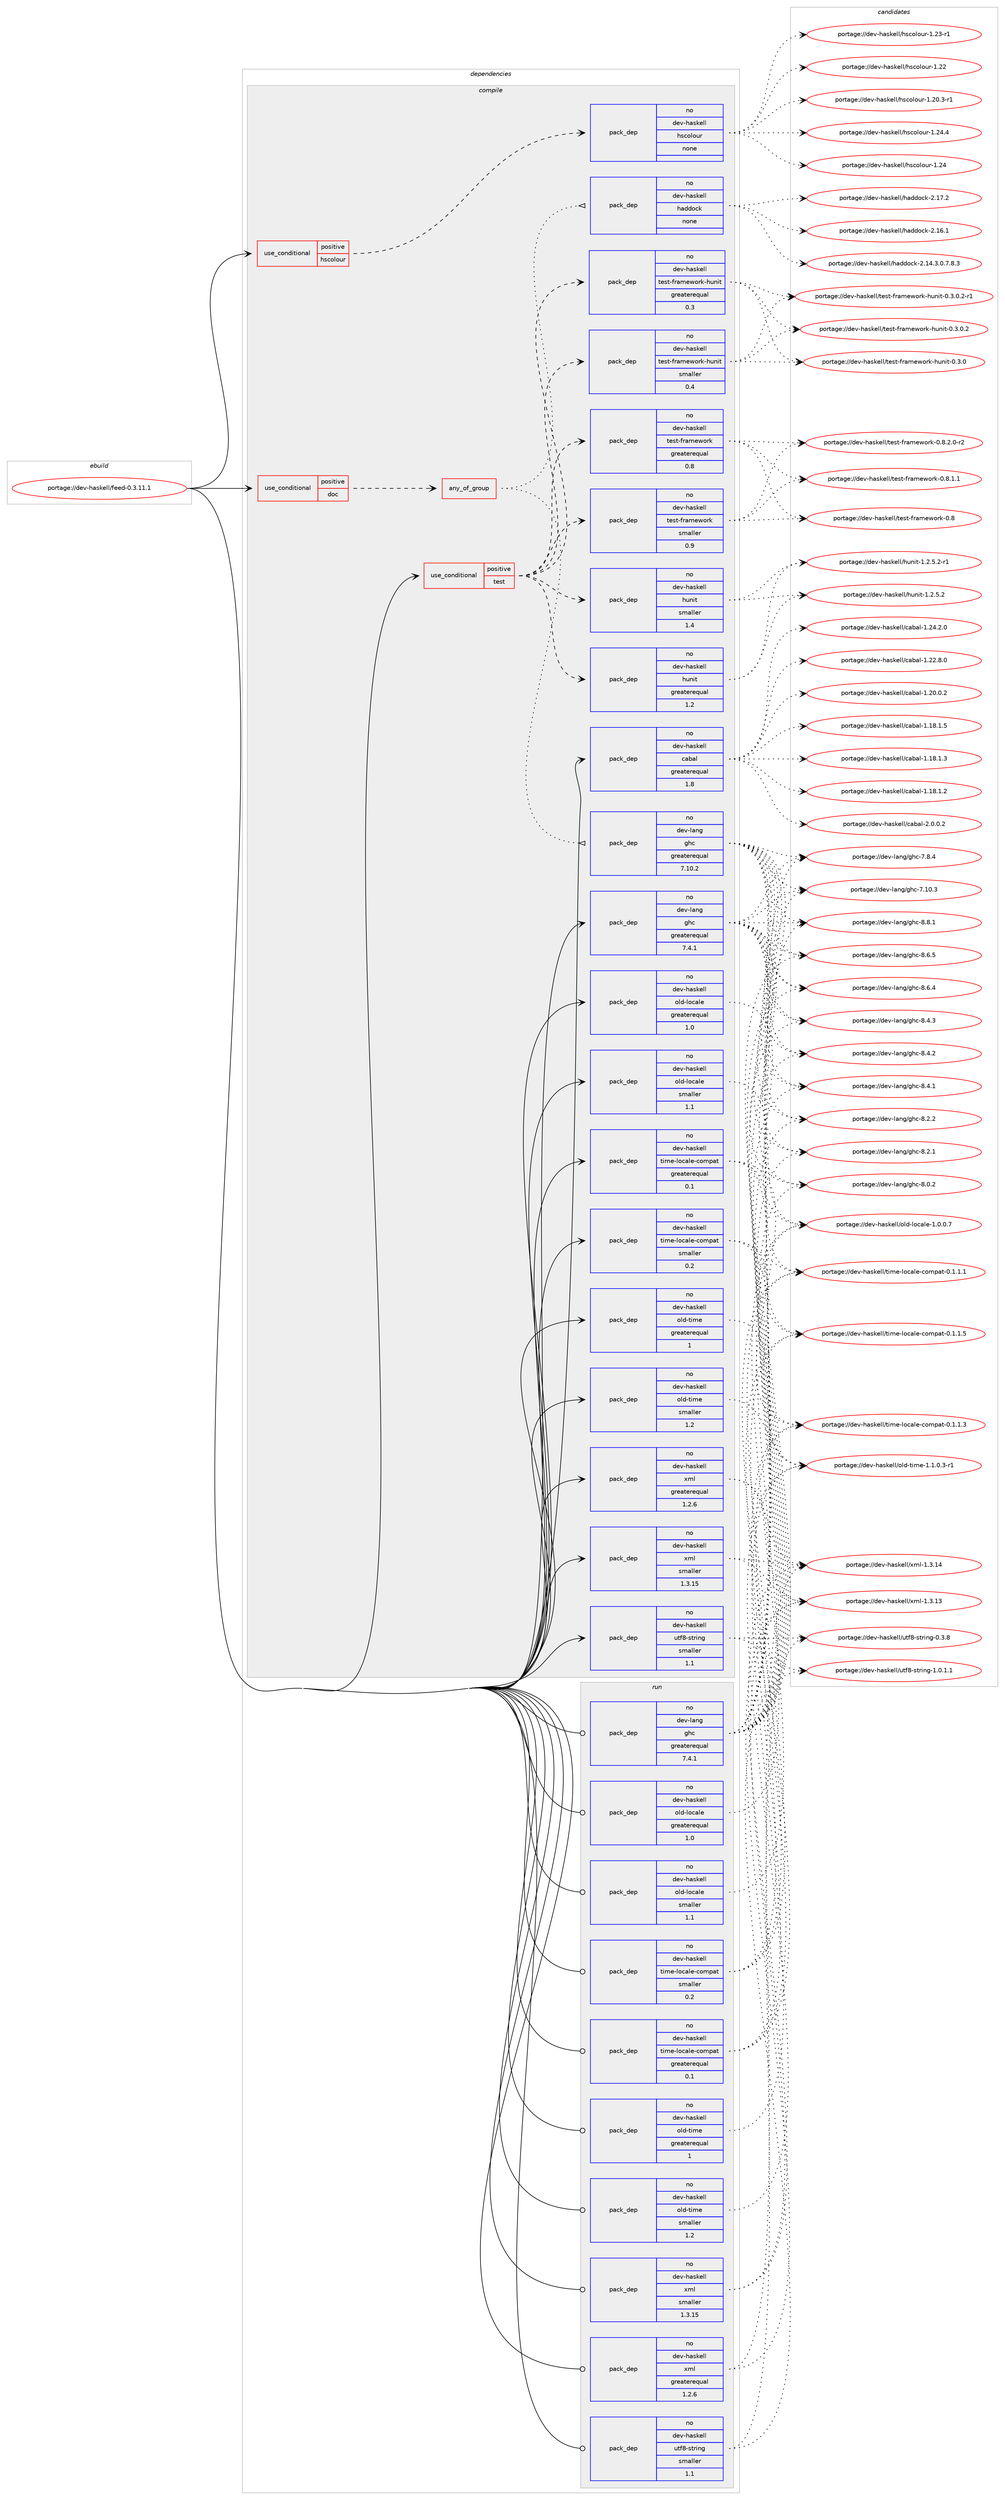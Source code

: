 digraph prolog {

# *************
# Graph options
# *************

newrank=true;
concentrate=true;
compound=true;
graph [rankdir=LR,fontname=Helvetica,fontsize=10,ranksep=1.5];#, ranksep=2.5, nodesep=0.2];
edge  [arrowhead=vee];
node  [fontname=Helvetica,fontsize=10];

# **********
# The ebuild
# **********

subgraph cluster_leftcol {
color=gray;
rank=same;
label=<<i>ebuild</i>>;
id [label="portage://dev-haskell/feed-0.3.11.1", color=red, width=4, href="../dev-haskell/feed-0.3.11.1.svg"];
}

# ****************
# The dependencies
# ****************

subgraph cluster_midcol {
color=gray;
label=<<i>dependencies</i>>;
subgraph cluster_compile {
fillcolor="#eeeeee";
style=filled;
label=<<i>compile</i>>;
subgraph cond133998 {
dependency562996 [label=<<TABLE BORDER="0" CELLBORDER="1" CELLSPACING="0" CELLPADDING="4"><TR><TD ROWSPAN="3" CELLPADDING="10">use_conditional</TD></TR><TR><TD>positive</TD></TR><TR><TD>doc</TD></TR></TABLE>>, shape=none, color=red];
subgraph any6462 {
dependency562997 [label=<<TABLE BORDER="0" CELLBORDER="1" CELLSPACING="0" CELLPADDING="4"><TR><TD CELLPADDING="10">any_of_group</TD></TR></TABLE>>, shape=none, color=red];subgraph pack422299 {
dependency562998 [label=<<TABLE BORDER="0" CELLBORDER="1" CELLSPACING="0" CELLPADDING="4" WIDTH="220"><TR><TD ROWSPAN="6" CELLPADDING="30">pack_dep</TD></TR><TR><TD WIDTH="110">no</TD></TR><TR><TD>dev-haskell</TD></TR><TR><TD>haddock</TD></TR><TR><TD>none</TD></TR><TR><TD></TD></TR></TABLE>>, shape=none, color=blue];
}
dependency562997:e -> dependency562998:w [weight=20,style="dotted",arrowhead="oinv"];
subgraph pack422300 {
dependency562999 [label=<<TABLE BORDER="0" CELLBORDER="1" CELLSPACING="0" CELLPADDING="4" WIDTH="220"><TR><TD ROWSPAN="6" CELLPADDING="30">pack_dep</TD></TR><TR><TD WIDTH="110">no</TD></TR><TR><TD>dev-lang</TD></TR><TR><TD>ghc</TD></TR><TR><TD>greaterequal</TD></TR><TR><TD>7.10.2</TD></TR></TABLE>>, shape=none, color=blue];
}
dependency562997:e -> dependency562999:w [weight=20,style="dotted",arrowhead="oinv"];
}
dependency562996:e -> dependency562997:w [weight=20,style="dashed",arrowhead="vee"];
}
id:e -> dependency562996:w [weight=20,style="solid",arrowhead="vee"];
subgraph cond133999 {
dependency563000 [label=<<TABLE BORDER="0" CELLBORDER="1" CELLSPACING="0" CELLPADDING="4"><TR><TD ROWSPAN="3" CELLPADDING="10">use_conditional</TD></TR><TR><TD>positive</TD></TR><TR><TD>hscolour</TD></TR></TABLE>>, shape=none, color=red];
subgraph pack422301 {
dependency563001 [label=<<TABLE BORDER="0" CELLBORDER="1" CELLSPACING="0" CELLPADDING="4" WIDTH="220"><TR><TD ROWSPAN="6" CELLPADDING="30">pack_dep</TD></TR><TR><TD WIDTH="110">no</TD></TR><TR><TD>dev-haskell</TD></TR><TR><TD>hscolour</TD></TR><TR><TD>none</TD></TR><TR><TD></TD></TR></TABLE>>, shape=none, color=blue];
}
dependency563000:e -> dependency563001:w [weight=20,style="dashed",arrowhead="vee"];
}
id:e -> dependency563000:w [weight=20,style="solid",arrowhead="vee"];
subgraph cond134000 {
dependency563002 [label=<<TABLE BORDER="0" CELLBORDER="1" CELLSPACING="0" CELLPADDING="4"><TR><TD ROWSPAN="3" CELLPADDING="10">use_conditional</TD></TR><TR><TD>positive</TD></TR><TR><TD>test</TD></TR></TABLE>>, shape=none, color=red];
subgraph pack422302 {
dependency563003 [label=<<TABLE BORDER="0" CELLBORDER="1" CELLSPACING="0" CELLPADDING="4" WIDTH="220"><TR><TD ROWSPAN="6" CELLPADDING="30">pack_dep</TD></TR><TR><TD WIDTH="110">no</TD></TR><TR><TD>dev-haskell</TD></TR><TR><TD>hunit</TD></TR><TR><TD>greaterequal</TD></TR><TR><TD>1.2</TD></TR></TABLE>>, shape=none, color=blue];
}
dependency563002:e -> dependency563003:w [weight=20,style="dashed",arrowhead="vee"];
subgraph pack422303 {
dependency563004 [label=<<TABLE BORDER="0" CELLBORDER="1" CELLSPACING="0" CELLPADDING="4" WIDTH="220"><TR><TD ROWSPAN="6" CELLPADDING="30">pack_dep</TD></TR><TR><TD WIDTH="110">no</TD></TR><TR><TD>dev-haskell</TD></TR><TR><TD>hunit</TD></TR><TR><TD>smaller</TD></TR><TR><TD>1.4</TD></TR></TABLE>>, shape=none, color=blue];
}
dependency563002:e -> dependency563004:w [weight=20,style="dashed",arrowhead="vee"];
subgraph pack422304 {
dependency563005 [label=<<TABLE BORDER="0" CELLBORDER="1" CELLSPACING="0" CELLPADDING="4" WIDTH="220"><TR><TD ROWSPAN="6" CELLPADDING="30">pack_dep</TD></TR><TR><TD WIDTH="110">no</TD></TR><TR><TD>dev-haskell</TD></TR><TR><TD>test-framework</TD></TR><TR><TD>greaterequal</TD></TR><TR><TD>0.8</TD></TR></TABLE>>, shape=none, color=blue];
}
dependency563002:e -> dependency563005:w [weight=20,style="dashed",arrowhead="vee"];
subgraph pack422305 {
dependency563006 [label=<<TABLE BORDER="0" CELLBORDER="1" CELLSPACING="0" CELLPADDING="4" WIDTH="220"><TR><TD ROWSPAN="6" CELLPADDING="30">pack_dep</TD></TR><TR><TD WIDTH="110">no</TD></TR><TR><TD>dev-haskell</TD></TR><TR><TD>test-framework</TD></TR><TR><TD>smaller</TD></TR><TR><TD>0.9</TD></TR></TABLE>>, shape=none, color=blue];
}
dependency563002:e -> dependency563006:w [weight=20,style="dashed",arrowhead="vee"];
subgraph pack422306 {
dependency563007 [label=<<TABLE BORDER="0" CELLBORDER="1" CELLSPACING="0" CELLPADDING="4" WIDTH="220"><TR><TD ROWSPAN="6" CELLPADDING="30">pack_dep</TD></TR><TR><TD WIDTH="110">no</TD></TR><TR><TD>dev-haskell</TD></TR><TR><TD>test-framework-hunit</TD></TR><TR><TD>greaterequal</TD></TR><TR><TD>0.3</TD></TR></TABLE>>, shape=none, color=blue];
}
dependency563002:e -> dependency563007:w [weight=20,style="dashed",arrowhead="vee"];
subgraph pack422307 {
dependency563008 [label=<<TABLE BORDER="0" CELLBORDER="1" CELLSPACING="0" CELLPADDING="4" WIDTH="220"><TR><TD ROWSPAN="6" CELLPADDING="30">pack_dep</TD></TR><TR><TD WIDTH="110">no</TD></TR><TR><TD>dev-haskell</TD></TR><TR><TD>test-framework-hunit</TD></TR><TR><TD>smaller</TD></TR><TR><TD>0.4</TD></TR></TABLE>>, shape=none, color=blue];
}
dependency563002:e -> dependency563008:w [weight=20,style="dashed",arrowhead="vee"];
}
id:e -> dependency563002:w [weight=20,style="solid",arrowhead="vee"];
subgraph pack422308 {
dependency563009 [label=<<TABLE BORDER="0" CELLBORDER="1" CELLSPACING="0" CELLPADDING="4" WIDTH="220"><TR><TD ROWSPAN="6" CELLPADDING="30">pack_dep</TD></TR><TR><TD WIDTH="110">no</TD></TR><TR><TD>dev-haskell</TD></TR><TR><TD>cabal</TD></TR><TR><TD>greaterequal</TD></TR><TR><TD>1.8</TD></TR></TABLE>>, shape=none, color=blue];
}
id:e -> dependency563009:w [weight=20,style="solid",arrowhead="vee"];
subgraph pack422309 {
dependency563010 [label=<<TABLE BORDER="0" CELLBORDER="1" CELLSPACING="0" CELLPADDING="4" WIDTH="220"><TR><TD ROWSPAN="6" CELLPADDING="30">pack_dep</TD></TR><TR><TD WIDTH="110">no</TD></TR><TR><TD>dev-haskell</TD></TR><TR><TD>old-locale</TD></TR><TR><TD>greaterequal</TD></TR><TR><TD>1.0</TD></TR></TABLE>>, shape=none, color=blue];
}
id:e -> dependency563010:w [weight=20,style="solid",arrowhead="vee"];
subgraph pack422310 {
dependency563011 [label=<<TABLE BORDER="0" CELLBORDER="1" CELLSPACING="0" CELLPADDING="4" WIDTH="220"><TR><TD ROWSPAN="6" CELLPADDING="30">pack_dep</TD></TR><TR><TD WIDTH="110">no</TD></TR><TR><TD>dev-haskell</TD></TR><TR><TD>old-locale</TD></TR><TR><TD>smaller</TD></TR><TR><TD>1.1</TD></TR></TABLE>>, shape=none, color=blue];
}
id:e -> dependency563011:w [weight=20,style="solid",arrowhead="vee"];
subgraph pack422311 {
dependency563012 [label=<<TABLE BORDER="0" CELLBORDER="1" CELLSPACING="0" CELLPADDING="4" WIDTH="220"><TR><TD ROWSPAN="6" CELLPADDING="30">pack_dep</TD></TR><TR><TD WIDTH="110">no</TD></TR><TR><TD>dev-haskell</TD></TR><TR><TD>old-time</TD></TR><TR><TD>greaterequal</TD></TR><TR><TD>1</TD></TR></TABLE>>, shape=none, color=blue];
}
id:e -> dependency563012:w [weight=20,style="solid",arrowhead="vee"];
subgraph pack422312 {
dependency563013 [label=<<TABLE BORDER="0" CELLBORDER="1" CELLSPACING="0" CELLPADDING="4" WIDTH="220"><TR><TD ROWSPAN="6" CELLPADDING="30">pack_dep</TD></TR><TR><TD WIDTH="110">no</TD></TR><TR><TD>dev-haskell</TD></TR><TR><TD>old-time</TD></TR><TR><TD>smaller</TD></TR><TR><TD>1.2</TD></TR></TABLE>>, shape=none, color=blue];
}
id:e -> dependency563013:w [weight=20,style="solid",arrowhead="vee"];
subgraph pack422313 {
dependency563014 [label=<<TABLE BORDER="0" CELLBORDER="1" CELLSPACING="0" CELLPADDING="4" WIDTH="220"><TR><TD ROWSPAN="6" CELLPADDING="30">pack_dep</TD></TR><TR><TD WIDTH="110">no</TD></TR><TR><TD>dev-haskell</TD></TR><TR><TD>time-locale-compat</TD></TR><TR><TD>greaterequal</TD></TR><TR><TD>0.1</TD></TR></TABLE>>, shape=none, color=blue];
}
id:e -> dependency563014:w [weight=20,style="solid",arrowhead="vee"];
subgraph pack422314 {
dependency563015 [label=<<TABLE BORDER="0" CELLBORDER="1" CELLSPACING="0" CELLPADDING="4" WIDTH="220"><TR><TD ROWSPAN="6" CELLPADDING="30">pack_dep</TD></TR><TR><TD WIDTH="110">no</TD></TR><TR><TD>dev-haskell</TD></TR><TR><TD>time-locale-compat</TD></TR><TR><TD>smaller</TD></TR><TR><TD>0.2</TD></TR></TABLE>>, shape=none, color=blue];
}
id:e -> dependency563015:w [weight=20,style="solid",arrowhead="vee"];
subgraph pack422315 {
dependency563016 [label=<<TABLE BORDER="0" CELLBORDER="1" CELLSPACING="0" CELLPADDING="4" WIDTH="220"><TR><TD ROWSPAN="6" CELLPADDING="30">pack_dep</TD></TR><TR><TD WIDTH="110">no</TD></TR><TR><TD>dev-haskell</TD></TR><TR><TD>utf8-string</TD></TR><TR><TD>smaller</TD></TR><TR><TD>1.1</TD></TR></TABLE>>, shape=none, color=blue];
}
id:e -> dependency563016:w [weight=20,style="solid",arrowhead="vee"];
subgraph pack422316 {
dependency563017 [label=<<TABLE BORDER="0" CELLBORDER="1" CELLSPACING="0" CELLPADDING="4" WIDTH="220"><TR><TD ROWSPAN="6" CELLPADDING="30">pack_dep</TD></TR><TR><TD WIDTH="110">no</TD></TR><TR><TD>dev-haskell</TD></TR><TR><TD>xml</TD></TR><TR><TD>greaterequal</TD></TR><TR><TD>1.2.6</TD></TR></TABLE>>, shape=none, color=blue];
}
id:e -> dependency563017:w [weight=20,style="solid",arrowhead="vee"];
subgraph pack422317 {
dependency563018 [label=<<TABLE BORDER="0" CELLBORDER="1" CELLSPACING="0" CELLPADDING="4" WIDTH="220"><TR><TD ROWSPAN="6" CELLPADDING="30">pack_dep</TD></TR><TR><TD WIDTH="110">no</TD></TR><TR><TD>dev-haskell</TD></TR><TR><TD>xml</TD></TR><TR><TD>smaller</TD></TR><TR><TD>1.3.15</TD></TR></TABLE>>, shape=none, color=blue];
}
id:e -> dependency563018:w [weight=20,style="solid",arrowhead="vee"];
subgraph pack422318 {
dependency563019 [label=<<TABLE BORDER="0" CELLBORDER="1" CELLSPACING="0" CELLPADDING="4" WIDTH="220"><TR><TD ROWSPAN="6" CELLPADDING="30">pack_dep</TD></TR><TR><TD WIDTH="110">no</TD></TR><TR><TD>dev-lang</TD></TR><TR><TD>ghc</TD></TR><TR><TD>greaterequal</TD></TR><TR><TD>7.4.1</TD></TR></TABLE>>, shape=none, color=blue];
}
id:e -> dependency563019:w [weight=20,style="solid",arrowhead="vee"];
}
subgraph cluster_compileandrun {
fillcolor="#eeeeee";
style=filled;
label=<<i>compile and run</i>>;
}
subgraph cluster_run {
fillcolor="#eeeeee";
style=filled;
label=<<i>run</i>>;
subgraph pack422319 {
dependency563020 [label=<<TABLE BORDER="0" CELLBORDER="1" CELLSPACING="0" CELLPADDING="4" WIDTH="220"><TR><TD ROWSPAN="6" CELLPADDING="30">pack_dep</TD></TR><TR><TD WIDTH="110">no</TD></TR><TR><TD>dev-haskell</TD></TR><TR><TD>old-locale</TD></TR><TR><TD>greaterequal</TD></TR><TR><TD>1.0</TD></TR></TABLE>>, shape=none, color=blue];
}
id:e -> dependency563020:w [weight=20,style="solid",arrowhead="odot"];
subgraph pack422320 {
dependency563021 [label=<<TABLE BORDER="0" CELLBORDER="1" CELLSPACING="0" CELLPADDING="4" WIDTH="220"><TR><TD ROWSPAN="6" CELLPADDING="30">pack_dep</TD></TR><TR><TD WIDTH="110">no</TD></TR><TR><TD>dev-haskell</TD></TR><TR><TD>old-locale</TD></TR><TR><TD>smaller</TD></TR><TR><TD>1.1</TD></TR></TABLE>>, shape=none, color=blue];
}
id:e -> dependency563021:w [weight=20,style="solid",arrowhead="odot"];
subgraph pack422321 {
dependency563022 [label=<<TABLE BORDER="0" CELLBORDER="1" CELLSPACING="0" CELLPADDING="4" WIDTH="220"><TR><TD ROWSPAN="6" CELLPADDING="30">pack_dep</TD></TR><TR><TD WIDTH="110">no</TD></TR><TR><TD>dev-haskell</TD></TR><TR><TD>old-time</TD></TR><TR><TD>greaterequal</TD></TR><TR><TD>1</TD></TR></TABLE>>, shape=none, color=blue];
}
id:e -> dependency563022:w [weight=20,style="solid",arrowhead="odot"];
subgraph pack422322 {
dependency563023 [label=<<TABLE BORDER="0" CELLBORDER="1" CELLSPACING="0" CELLPADDING="4" WIDTH="220"><TR><TD ROWSPAN="6" CELLPADDING="30">pack_dep</TD></TR><TR><TD WIDTH="110">no</TD></TR><TR><TD>dev-haskell</TD></TR><TR><TD>old-time</TD></TR><TR><TD>smaller</TD></TR><TR><TD>1.2</TD></TR></TABLE>>, shape=none, color=blue];
}
id:e -> dependency563023:w [weight=20,style="solid",arrowhead="odot"];
subgraph pack422323 {
dependency563024 [label=<<TABLE BORDER="0" CELLBORDER="1" CELLSPACING="0" CELLPADDING="4" WIDTH="220"><TR><TD ROWSPAN="6" CELLPADDING="30">pack_dep</TD></TR><TR><TD WIDTH="110">no</TD></TR><TR><TD>dev-haskell</TD></TR><TR><TD>time-locale-compat</TD></TR><TR><TD>greaterequal</TD></TR><TR><TD>0.1</TD></TR></TABLE>>, shape=none, color=blue];
}
id:e -> dependency563024:w [weight=20,style="solid",arrowhead="odot"];
subgraph pack422324 {
dependency563025 [label=<<TABLE BORDER="0" CELLBORDER="1" CELLSPACING="0" CELLPADDING="4" WIDTH="220"><TR><TD ROWSPAN="6" CELLPADDING="30">pack_dep</TD></TR><TR><TD WIDTH="110">no</TD></TR><TR><TD>dev-haskell</TD></TR><TR><TD>time-locale-compat</TD></TR><TR><TD>smaller</TD></TR><TR><TD>0.2</TD></TR></TABLE>>, shape=none, color=blue];
}
id:e -> dependency563025:w [weight=20,style="solid",arrowhead="odot"];
subgraph pack422325 {
dependency563026 [label=<<TABLE BORDER="0" CELLBORDER="1" CELLSPACING="0" CELLPADDING="4" WIDTH="220"><TR><TD ROWSPAN="6" CELLPADDING="30">pack_dep</TD></TR><TR><TD WIDTH="110">no</TD></TR><TR><TD>dev-haskell</TD></TR><TR><TD>utf8-string</TD></TR><TR><TD>smaller</TD></TR><TR><TD>1.1</TD></TR></TABLE>>, shape=none, color=blue];
}
id:e -> dependency563026:w [weight=20,style="solid",arrowhead="odot"];
subgraph pack422326 {
dependency563027 [label=<<TABLE BORDER="0" CELLBORDER="1" CELLSPACING="0" CELLPADDING="4" WIDTH="220"><TR><TD ROWSPAN="6" CELLPADDING="30">pack_dep</TD></TR><TR><TD WIDTH="110">no</TD></TR><TR><TD>dev-haskell</TD></TR><TR><TD>xml</TD></TR><TR><TD>greaterequal</TD></TR><TR><TD>1.2.6</TD></TR></TABLE>>, shape=none, color=blue];
}
id:e -> dependency563027:w [weight=20,style="solid",arrowhead="odot"];
subgraph pack422327 {
dependency563028 [label=<<TABLE BORDER="0" CELLBORDER="1" CELLSPACING="0" CELLPADDING="4" WIDTH="220"><TR><TD ROWSPAN="6" CELLPADDING="30">pack_dep</TD></TR><TR><TD WIDTH="110">no</TD></TR><TR><TD>dev-haskell</TD></TR><TR><TD>xml</TD></TR><TR><TD>smaller</TD></TR><TR><TD>1.3.15</TD></TR></TABLE>>, shape=none, color=blue];
}
id:e -> dependency563028:w [weight=20,style="solid",arrowhead="odot"];
subgraph pack422328 {
dependency563029 [label=<<TABLE BORDER="0" CELLBORDER="1" CELLSPACING="0" CELLPADDING="4" WIDTH="220"><TR><TD ROWSPAN="6" CELLPADDING="30">pack_dep</TD></TR><TR><TD WIDTH="110">no</TD></TR><TR><TD>dev-lang</TD></TR><TR><TD>ghc</TD></TR><TR><TD>greaterequal</TD></TR><TR><TD>7.4.1</TD></TR></TABLE>>, shape=none, color=blue];
}
id:e -> dependency563029:w [weight=20,style="solid",arrowhead="odot"];
}
}

# **************
# The candidates
# **************

subgraph cluster_choices {
rank=same;
color=gray;
label=<<i>candidates</i>>;

subgraph choice422299 {
color=black;
nodesep=1;
choice100101118451049711510710110810847104971001001119910745504649554650 [label="portage://dev-haskell/haddock-2.17.2", color=red, width=4,href="../dev-haskell/haddock-2.17.2.svg"];
choice100101118451049711510710110810847104971001001119910745504649544649 [label="portage://dev-haskell/haddock-2.16.1", color=red, width=4,href="../dev-haskell/haddock-2.16.1.svg"];
choice1001011184510497115107101108108471049710010011199107455046495246514648465546564651 [label="portage://dev-haskell/haddock-2.14.3.0.7.8.3", color=red, width=4,href="../dev-haskell/haddock-2.14.3.0.7.8.3.svg"];
dependency562998:e -> choice100101118451049711510710110810847104971001001119910745504649554650:w [style=dotted,weight="100"];
dependency562998:e -> choice100101118451049711510710110810847104971001001119910745504649544649:w [style=dotted,weight="100"];
dependency562998:e -> choice1001011184510497115107101108108471049710010011199107455046495246514648465546564651:w [style=dotted,weight="100"];
}
subgraph choice422300 {
color=black;
nodesep=1;
choice10010111845108971101034710310499455646564649 [label="portage://dev-lang/ghc-8.8.1", color=red, width=4,href="../dev-lang/ghc-8.8.1.svg"];
choice10010111845108971101034710310499455646544653 [label="portage://dev-lang/ghc-8.6.5", color=red, width=4,href="../dev-lang/ghc-8.6.5.svg"];
choice10010111845108971101034710310499455646544652 [label="portage://dev-lang/ghc-8.6.4", color=red, width=4,href="../dev-lang/ghc-8.6.4.svg"];
choice10010111845108971101034710310499455646524651 [label="portage://dev-lang/ghc-8.4.3", color=red, width=4,href="../dev-lang/ghc-8.4.3.svg"];
choice10010111845108971101034710310499455646524650 [label="portage://dev-lang/ghc-8.4.2", color=red, width=4,href="../dev-lang/ghc-8.4.2.svg"];
choice10010111845108971101034710310499455646524649 [label="portage://dev-lang/ghc-8.4.1", color=red, width=4,href="../dev-lang/ghc-8.4.1.svg"];
choice10010111845108971101034710310499455646504650 [label="portage://dev-lang/ghc-8.2.2", color=red, width=4,href="../dev-lang/ghc-8.2.2.svg"];
choice10010111845108971101034710310499455646504649 [label="portage://dev-lang/ghc-8.2.1", color=red, width=4,href="../dev-lang/ghc-8.2.1.svg"];
choice10010111845108971101034710310499455646484650 [label="portage://dev-lang/ghc-8.0.2", color=red, width=4,href="../dev-lang/ghc-8.0.2.svg"];
choice10010111845108971101034710310499455546564652 [label="portage://dev-lang/ghc-7.8.4", color=red, width=4,href="../dev-lang/ghc-7.8.4.svg"];
choice1001011184510897110103471031049945554649484651 [label="portage://dev-lang/ghc-7.10.3", color=red, width=4,href="../dev-lang/ghc-7.10.3.svg"];
dependency562999:e -> choice10010111845108971101034710310499455646564649:w [style=dotted,weight="100"];
dependency562999:e -> choice10010111845108971101034710310499455646544653:w [style=dotted,weight="100"];
dependency562999:e -> choice10010111845108971101034710310499455646544652:w [style=dotted,weight="100"];
dependency562999:e -> choice10010111845108971101034710310499455646524651:w [style=dotted,weight="100"];
dependency562999:e -> choice10010111845108971101034710310499455646524650:w [style=dotted,weight="100"];
dependency562999:e -> choice10010111845108971101034710310499455646524649:w [style=dotted,weight="100"];
dependency562999:e -> choice10010111845108971101034710310499455646504650:w [style=dotted,weight="100"];
dependency562999:e -> choice10010111845108971101034710310499455646504649:w [style=dotted,weight="100"];
dependency562999:e -> choice10010111845108971101034710310499455646484650:w [style=dotted,weight="100"];
dependency562999:e -> choice10010111845108971101034710310499455546564652:w [style=dotted,weight="100"];
dependency562999:e -> choice1001011184510897110103471031049945554649484651:w [style=dotted,weight="100"];
}
subgraph choice422301 {
color=black;
nodesep=1;
choice1001011184510497115107101108108471041159911110811111711445494650524652 [label="portage://dev-haskell/hscolour-1.24.4", color=red, width=4,href="../dev-haskell/hscolour-1.24.4.svg"];
choice100101118451049711510710110810847104115991111081111171144549465052 [label="portage://dev-haskell/hscolour-1.24", color=red, width=4,href="../dev-haskell/hscolour-1.24.svg"];
choice1001011184510497115107101108108471041159911110811111711445494650514511449 [label="portage://dev-haskell/hscolour-1.23-r1", color=red, width=4,href="../dev-haskell/hscolour-1.23-r1.svg"];
choice100101118451049711510710110810847104115991111081111171144549465050 [label="portage://dev-haskell/hscolour-1.22", color=red, width=4,href="../dev-haskell/hscolour-1.22.svg"];
choice10010111845104971151071011081084710411599111108111117114454946504846514511449 [label="portage://dev-haskell/hscolour-1.20.3-r1", color=red, width=4,href="../dev-haskell/hscolour-1.20.3-r1.svg"];
dependency563001:e -> choice1001011184510497115107101108108471041159911110811111711445494650524652:w [style=dotted,weight="100"];
dependency563001:e -> choice100101118451049711510710110810847104115991111081111171144549465052:w [style=dotted,weight="100"];
dependency563001:e -> choice1001011184510497115107101108108471041159911110811111711445494650514511449:w [style=dotted,weight="100"];
dependency563001:e -> choice100101118451049711510710110810847104115991111081111171144549465050:w [style=dotted,weight="100"];
dependency563001:e -> choice10010111845104971151071011081084710411599111108111117114454946504846514511449:w [style=dotted,weight="100"];
}
subgraph choice422302 {
color=black;
nodesep=1;
choice10010111845104971151071011081084710411711010511645494650465346504511449 [label="portage://dev-haskell/hunit-1.2.5.2-r1", color=red, width=4,href="../dev-haskell/hunit-1.2.5.2-r1.svg"];
choice1001011184510497115107101108108471041171101051164549465046534650 [label="portage://dev-haskell/hunit-1.2.5.2", color=red, width=4,href="../dev-haskell/hunit-1.2.5.2.svg"];
dependency563003:e -> choice10010111845104971151071011081084710411711010511645494650465346504511449:w [style=dotted,weight="100"];
dependency563003:e -> choice1001011184510497115107101108108471041171101051164549465046534650:w [style=dotted,weight="100"];
}
subgraph choice422303 {
color=black;
nodesep=1;
choice10010111845104971151071011081084710411711010511645494650465346504511449 [label="portage://dev-haskell/hunit-1.2.5.2-r1", color=red, width=4,href="../dev-haskell/hunit-1.2.5.2-r1.svg"];
choice1001011184510497115107101108108471041171101051164549465046534650 [label="portage://dev-haskell/hunit-1.2.5.2", color=red, width=4,href="../dev-haskell/hunit-1.2.5.2.svg"];
dependency563004:e -> choice10010111845104971151071011081084710411711010511645494650465346504511449:w [style=dotted,weight="100"];
dependency563004:e -> choice1001011184510497115107101108108471041171101051164549465046534650:w [style=dotted,weight="100"];
}
subgraph choice422304 {
color=black;
nodesep=1;
choice100101118451049711510710110810847116101115116451021149710910111911111410745484656465046484511450 [label="portage://dev-haskell/test-framework-0.8.2.0-r2", color=red, width=4,href="../dev-haskell/test-framework-0.8.2.0-r2.svg"];
choice10010111845104971151071011081084711610111511645102114971091011191111141074548465646494649 [label="portage://dev-haskell/test-framework-0.8.1.1", color=red, width=4,href="../dev-haskell/test-framework-0.8.1.1.svg"];
choice100101118451049711510710110810847116101115116451021149710910111911111410745484656 [label="portage://dev-haskell/test-framework-0.8", color=red, width=4,href="../dev-haskell/test-framework-0.8.svg"];
dependency563005:e -> choice100101118451049711510710110810847116101115116451021149710910111911111410745484656465046484511450:w [style=dotted,weight="100"];
dependency563005:e -> choice10010111845104971151071011081084711610111511645102114971091011191111141074548465646494649:w [style=dotted,weight="100"];
dependency563005:e -> choice100101118451049711510710110810847116101115116451021149710910111911111410745484656:w [style=dotted,weight="100"];
}
subgraph choice422305 {
color=black;
nodesep=1;
choice100101118451049711510710110810847116101115116451021149710910111911111410745484656465046484511450 [label="portage://dev-haskell/test-framework-0.8.2.0-r2", color=red, width=4,href="../dev-haskell/test-framework-0.8.2.0-r2.svg"];
choice10010111845104971151071011081084711610111511645102114971091011191111141074548465646494649 [label="portage://dev-haskell/test-framework-0.8.1.1", color=red, width=4,href="../dev-haskell/test-framework-0.8.1.1.svg"];
choice100101118451049711510710110810847116101115116451021149710910111911111410745484656 [label="portage://dev-haskell/test-framework-0.8", color=red, width=4,href="../dev-haskell/test-framework-0.8.svg"];
dependency563006:e -> choice100101118451049711510710110810847116101115116451021149710910111911111410745484656465046484511450:w [style=dotted,weight="100"];
dependency563006:e -> choice10010111845104971151071011081084711610111511645102114971091011191111141074548465646494649:w [style=dotted,weight="100"];
dependency563006:e -> choice100101118451049711510710110810847116101115116451021149710910111911111410745484656:w [style=dotted,weight="100"];
}
subgraph choice422306 {
color=black;
nodesep=1;
choice10010111845104971151071011081084711610111511645102114971091011191111141074510411711010511645484651464846504511449 [label="portage://dev-haskell/test-framework-hunit-0.3.0.2-r1", color=red, width=4,href="../dev-haskell/test-framework-hunit-0.3.0.2-r1.svg"];
choice1001011184510497115107101108108471161011151164510211497109101119111114107451041171101051164548465146484650 [label="portage://dev-haskell/test-framework-hunit-0.3.0.2", color=red, width=4,href="../dev-haskell/test-framework-hunit-0.3.0.2.svg"];
choice100101118451049711510710110810847116101115116451021149710910111911111410745104117110105116454846514648 [label="portage://dev-haskell/test-framework-hunit-0.3.0", color=red, width=4,href="../dev-haskell/test-framework-hunit-0.3.0.svg"];
dependency563007:e -> choice10010111845104971151071011081084711610111511645102114971091011191111141074510411711010511645484651464846504511449:w [style=dotted,weight="100"];
dependency563007:e -> choice1001011184510497115107101108108471161011151164510211497109101119111114107451041171101051164548465146484650:w [style=dotted,weight="100"];
dependency563007:e -> choice100101118451049711510710110810847116101115116451021149710910111911111410745104117110105116454846514648:w [style=dotted,weight="100"];
}
subgraph choice422307 {
color=black;
nodesep=1;
choice10010111845104971151071011081084711610111511645102114971091011191111141074510411711010511645484651464846504511449 [label="portage://dev-haskell/test-framework-hunit-0.3.0.2-r1", color=red, width=4,href="../dev-haskell/test-framework-hunit-0.3.0.2-r1.svg"];
choice1001011184510497115107101108108471161011151164510211497109101119111114107451041171101051164548465146484650 [label="portage://dev-haskell/test-framework-hunit-0.3.0.2", color=red, width=4,href="../dev-haskell/test-framework-hunit-0.3.0.2.svg"];
choice100101118451049711510710110810847116101115116451021149710910111911111410745104117110105116454846514648 [label="portage://dev-haskell/test-framework-hunit-0.3.0", color=red, width=4,href="../dev-haskell/test-framework-hunit-0.3.0.svg"];
dependency563008:e -> choice10010111845104971151071011081084711610111511645102114971091011191111141074510411711010511645484651464846504511449:w [style=dotted,weight="100"];
dependency563008:e -> choice1001011184510497115107101108108471161011151164510211497109101119111114107451041171101051164548465146484650:w [style=dotted,weight="100"];
dependency563008:e -> choice100101118451049711510710110810847116101115116451021149710910111911111410745104117110105116454846514648:w [style=dotted,weight="100"];
}
subgraph choice422308 {
color=black;
nodesep=1;
choice100101118451049711510710110810847999798971084550464846484650 [label="portage://dev-haskell/cabal-2.0.0.2", color=red, width=4,href="../dev-haskell/cabal-2.0.0.2.svg"];
choice10010111845104971151071011081084799979897108454946505246504648 [label="portage://dev-haskell/cabal-1.24.2.0", color=red, width=4,href="../dev-haskell/cabal-1.24.2.0.svg"];
choice10010111845104971151071011081084799979897108454946505046564648 [label="portage://dev-haskell/cabal-1.22.8.0", color=red, width=4,href="../dev-haskell/cabal-1.22.8.0.svg"];
choice10010111845104971151071011081084799979897108454946504846484650 [label="portage://dev-haskell/cabal-1.20.0.2", color=red, width=4,href="../dev-haskell/cabal-1.20.0.2.svg"];
choice10010111845104971151071011081084799979897108454946495646494653 [label="portage://dev-haskell/cabal-1.18.1.5", color=red, width=4,href="../dev-haskell/cabal-1.18.1.5.svg"];
choice10010111845104971151071011081084799979897108454946495646494651 [label="portage://dev-haskell/cabal-1.18.1.3", color=red, width=4,href="../dev-haskell/cabal-1.18.1.3.svg"];
choice10010111845104971151071011081084799979897108454946495646494650 [label="portage://dev-haskell/cabal-1.18.1.2", color=red, width=4,href="../dev-haskell/cabal-1.18.1.2.svg"];
dependency563009:e -> choice100101118451049711510710110810847999798971084550464846484650:w [style=dotted,weight="100"];
dependency563009:e -> choice10010111845104971151071011081084799979897108454946505246504648:w [style=dotted,weight="100"];
dependency563009:e -> choice10010111845104971151071011081084799979897108454946505046564648:w [style=dotted,weight="100"];
dependency563009:e -> choice10010111845104971151071011081084799979897108454946504846484650:w [style=dotted,weight="100"];
dependency563009:e -> choice10010111845104971151071011081084799979897108454946495646494653:w [style=dotted,weight="100"];
dependency563009:e -> choice10010111845104971151071011081084799979897108454946495646494651:w [style=dotted,weight="100"];
dependency563009:e -> choice10010111845104971151071011081084799979897108454946495646494650:w [style=dotted,weight="100"];
}
subgraph choice422309 {
color=black;
nodesep=1;
choice1001011184510497115107101108108471111081004510811199971081014549464846484655 [label="portage://dev-haskell/old-locale-1.0.0.7", color=red, width=4,href="../dev-haskell/old-locale-1.0.0.7.svg"];
dependency563010:e -> choice1001011184510497115107101108108471111081004510811199971081014549464846484655:w [style=dotted,weight="100"];
}
subgraph choice422310 {
color=black;
nodesep=1;
choice1001011184510497115107101108108471111081004510811199971081014549464846484655 [label="portage://dev-haskell/old-locale-1.0.0.7", color=red, width=4,href="../dev-haskell/old-locale-1.0.0.7.svg"];
dependency563011:e -> choice1001011184510497115107101108108471111081004510811199971081014549464846484655:w [style=dotted,weight="100"];
}
subgraph choice422311 {
color=black;
nodesep=1;
choice1001011184510497115107101108108471111081004511610510910145494649464846514511449 [label="portage://dev-haskell/old-time-1.1.0.3-r1", color=red, width=4,href="../dev-haskell/old-time-1.1.0.3-r1.svg"];
dependency563012:e -> choice1001011184510497115107101108108471111081004511610510910145494649464846514511449:w [style=dotted,weight="100"];
}
subgraph choice422312 {
color=black;
nodesep=1;
choice1001011184510497115107101108108471111081004511610510910145494649464846514511449 [label="portage://dev-haskell/old-time-1.1.0.3-r1", color=red, width=4,href="../dev-haskell/old-time-1.1.0.3-r1.svg"];
dependency563013:e -> choice1001011184510497115107101108108471111081004511610510910145494649464846514511449:w [style=dotted,weight="100"];
}
subgraph choice422313 {
color=black;
nodesep=1;
choice1001011184510497115107101108108471161051091014510811199971081014599111109112971164548464946494653 [label="portage://dev-haskell/time-locale-compat-0.1.1.5", color=red, width=4,href="../dev-haskell/time-locale-compat-0.1.1.5.svg"];
choice1001011184510497115107101108108471161051091014510811199971081014599111109112971164548464946494651 [label="portage://dev-haskell/time-locale-compat-0.1.1.3", color=red, width=4,href="../dev-haskell/time-locale-compat-0.1.1.3.svg"];
choice1001011184510497115107101108108471161051091014510811199971081014599111109112971164548464946494649 [label="portage://dev-haskell/time-locale-compat-0.1.1.1", color=red, width=4,href="../dev-haskell/time-locale-compat-0.1.1.1.svg"];
dependency563014:e -> choice1001011184510497115107101108108471161051091014510811199971081014599111109112971164548464946494653:w [style=dotted,weight="100"];
dependency563014:e -> choice1001011184510497115107101108108471161051091014510811199971081014599111109112971164548464946494651:w [style=dotted,weight="100"];
dependency563014:e -> choice1001011184510497115107101108108471161051091014510811199971081014599111109112971164548464946494649:w [style=dotted,weight="100"];
}
subgraph choice422314 {
color=black;
nodesep=1;
choice1001011184510497115107101108108471161051091014510811199971081014599111109112971164548464946494653 [label="portage://dev-haskell/time-locale-compat-0.1.1.5", color=red, width=4,href="../dev-haskell/time-locale-compat-0.1.1.5.svg"];
choice1001011184510497115107101108108471161051091014510811199971081014599111109112971164548464946494651 [label="portage://dev-haskell/time-locale-compat-0.1.1.3", color=red, width=4,href="../dev-haskell/time-locale-compat-0.1.1.3.svg"];
choice1001011184510497115107101108108471161051091014510811199971081014599111109112971164548464946494649 [label="portage://dev-haskell/time-locale-compat-0.1.1.1", color=red, width=4,href="../dev-haskell/time-locale-compat-0.1.1.1.svg"];
dependency563015:e -> choice1001011184510497115107101108108471161051091014510811199971081014599111109112971164548464946494653:w [style=dotted,weight="100"];
dependency563015:e -> choice1001011184510497115107101108108471161051091014510811199971081014599111109112971164548464946494651:w [style=dotted,weight="100"];
dependency563015:e -> choice1001011184510497115107101108108471161051091014510811199971081014599111109112971164548464946494649:w [style=dotted,weight="100"];
}
subgraph choice422315 {
color=black;
nodesep=1;
choice10010111845104971151071011081084711711610256451151161141051101034549464846494649 [label="portage://dev-haskell/utf8-string-1.0.1.1", color=red, width=4,href="../dev-haskell/utf8-string-1.0.1.1.svg"];
choice1001011184510497115107101108108471171161025645115116114105110103454846514656 [label="portage://dev-haskell/utf8-string-0.3.8", color=red, width=4,href="../dev-haskell/utf8-string-0.3.8.svg"];
dependency563016:e -> choice10010111845104971151071011081084711711610256451151161141051101034549464846494649:w [style=dotted,weight="100"];
dependency563016:e -> choice1001011184510497115107101108108471171161025645115116114105110103454846514656:w [style=dotted,weight="100"];
}
subgraph choice422316 {
color=black;
nodesep=1;
choice10010111845104971151071011081084712010910845494651464952 [label="portage://dev-haskell/xml-1.3.14", color=red, width=4,href="../dev-haskell/xml-1.3.14.svg"];
choice10010111845104971151071011081084712010910845494651464951 [label="portage://dev-haskell/xml-1.3.13", color=red, width=4,href="../dev-haskell/xml-1.3.13.svg"];
dependency563017:e -> choice10010111845104971151071011081084712010910845494651464952:w [style=dotted,weight="100"];
dependency563017:e -> choice10010111845104971151071011081084712010910845494651464951:w [style=dotted,weight="100"];
}
subgraph choice422317 {
color=black;
nodesep=1;
choice10010111845104971151071011081084712010910845494651464952 [label="portage://dev-haskell/xml-1.3.14", color=red, width=4,href="../dev-haskell/xml-1.3.14.svg"];
choice10010111845104971151071011081084712010910845494651464951 [label="portage://dev-haskell/xml-1.3.13", color=red, width=4,href="../dev-haskell/xml-1.3.13.svg"];
dependency563018:e -> choice10010111845104971151071011081084712010910845494651464952:w [style=dotted,weight="100"];
dependency563018:e -> choice10010111845104971151071011081084712010910845494651464951:w [style=dotted,weight="100"];
}
subgraph choice422318 {
color=black;
nodesep=1;
choice10010111845108971101034710310499455646564649 [label="portage://dev-lang/ghc-8.8.1", color=red, width=4,href="../dev-lang/ghc-8.8.1.svg"];
choice10010111845108971101034710310499455646544653 [label="portage://dev-lang/ghc-8.6.5", color=red, width=4,href="../dev-lang/ghc-8.6.5.svg"];
choice10010111845108971101034710310499455646544652 [label="portage://dev-lang/ghc-8.6.4", color=red, width=4,href="../dev-lang/ghc-8.6.4.svg"];
choice10010111845108971101034710310499455646524651 [label="portage://dev-lang/ghc-8.4.3", color=red, width=4,href="../dev-lang/ghc-8.4.3.svg"];
choice10010111845108971101034710310499455646524650 [label="portage://dev-lang/ghc-8.4.2", color=red, width=4,href="../dev-lang/ghc-8.4.2.svg"];
choice10010111845108971101034710310499455646524649 [label="portage://dev-lang/ghc-8.4.1", color=red, width=4,href="../dev-lang/ghc-8.4.1.svg"];
choice10010111845108971101034710310499455646504650 [label="portage://dev-lang/ghc-8.2.2", color=red, width=4,href="../dev-lang/ghc-8.2.2.svg"];
choice10010111845108971101034710310499455646504649 [label="portage://dev-lang/ghc-8.2.1", color=red, width=4,href="../dev-lang/ghc-8.2.1.svg"];
choice10010111845108971101034710310499455646484650 [label="portage://dev-lang/ghc-8.0.2", color=red, width=4,href="../dev-lang/ghc-8.0.2.svg"];
choice10010111845108971101034710310499455546564652 [label="portage://dev-lang/ghc-7.8.4", color=red, width=4,href="../dev-lang/ghc-7.8.4.svg"];
choice1001011184510897110103471031049945554649484651 [label="portage://dev-lang/ghc-7.10.3", color=red, width=4,href="../dev-lang/ghc-7.10.3.svg"];
dependency563019:e -> choice10010111845108971101034710310499455646564649:w [style=dotted,weight="100"];
dependency563019:e -> choice10010111845108971101034710310499455646544653:w [style=dotted,weight="100"];
dependency563019:e -> choice10010111845108971101034710310499455646544652:w [style=dotted,weight="100"];
dependency563019:e -> choice10010111845108971101034710310499455646524651:w [style=dotted,weight="100"];
dependency563019:e -> choice10010111845108971101034710310499455646524650:w [style=dotted,weight="100"];
dependency563019:e -> choice10010111845108971101034710310499455646524649:w [style=dotted,weight="100"];
dependency563019:e -> choice10010111845108971101034710310499455646504650:w [style=dotted,weight="100"];
dependency563019:e -> choice10010111845108971101034710310499455646504649:w [style=dotted,weight="100"];
dependency563019:e -> choice10010111845108971101034710310499455646484650:w [style=dotted,weight="100"];
dependency563019:e -> choice10010111845108971101034710310499455546564652:w [style=dotted,weight="100"];
dependency563019:e -> choice1001011184510897110103471031049945554649484651:w [style=dotted,weight="100"];
}
subgraph choice422319 {
color=black;
nodesep=1;
choice1001011184510497115107101108108471111081004510811199971081014549464846484655 [label="portage://dev-haskell/old-locale-1.0.0.7", color=red, width=4,href="../dev-haskell/old-locale-1.0.0.7.svg"];
dependency563020:e -> choice1001011184510497115107101108108471111081004510811199971081014549464846484655:w [style=dotted,weight="100"];
}
subgraph choice422320 {
color=black;
nodesep=1;
choice1001011184510497115107101108108471111081004510811199971081014549464846484655 [label="portage://dev-haskell/old-locale-1.0.0.7", color=red, width=4,href="../dev-haskell/old-locale-1.0.0.7.svg"];
dependency563021:e -> choice1001011184510497115107101108108471111081004510811199971081014549464846484655:w [style=dotted,weight="100"];
}
subgraph choice422321 {
color=black;
nodesep=1;
choice1001011184510497115107101108108471111081004511610510910145494649464846514511449 [label="portage://dev-haskell/old-time-1.1.0.3-r1", color=red, width=4,href="../dev-haskell/old-time-1.1.0.3-r1.svg"];
dependency563022:e -> choice1001011184510497115107101108108471111081004511610510910145494649464846514511449:w [style=dotted,weight="100"];
}
subgraph choice422322 {
color=black;
nodesep=1;
choice1001011184510497115107101108108471111081004511610510910145494649464846514511449 [label="portage://dev-haskell/old-time-1.1.0.3-r1", color=red, width=4,href="../dev-haskell/old-time-1.1.0.3-r1.svg"];
dependency563023:e -> choice1001011184510497115107101108108471111081004511610510910145494649464846514511449:w [style=dotted,weight="100"];
}
subgraph choice422323 {
color=black;
nodesep=1;
choice1001011184510497115107101108108471161051091014510811199971081014599111109112971164548464946494653 [label="portage://dev-haskell/time-locale-compat-0.1.1.5", color=red, width=4,href="../dev-haskell/time-locale-compat-0.1.1.5.svg"];
choice1001011184510497115107101108108471161051091014510811199971081014599111109112971164548464946494651 [label="portage://dev-haskell/time-locale-compat-0.1.1.3", color=red, width=4,href="../dev-haskell/time-locale-compat-0.1.1.3.svg"];
choice1001011184510497115107101108108471161051091014510811199971081014599111109112971164548464946494649 [label="portage://dev-haskell/time-locale-compat-0.1.1.1", color=red, width=4,href="../dev-haskell/time-locale-compat-0.1.1.1.svg"];
dependency563024:e -> choice1001011184510497115107101108108471161051091014510811199971081014599111109112971164548464946494653:w [style=dotted,weight="100"];
dependency563024:e -> choice1001011184510497115107101108108471161051091014510811199971081014599111109112971164548464946494651:w [style=dotted,weight="100"];
dependency563024:e -> choice1001011184510497115107101108108471161051091014510811199971081014599111109112971164548464946494649:w [style=dotted,weight="100"];
}
subgraph choice422324 {
color=black;
nodesep=1;
choice1001011184510497115107101108108471161051091014510811199971081014599111109112971164548464946494653 [label="portage://dev-haskell/time-locale-compat-0.1.1.5", color=red, width=4,href="../dev-haskell/time-locale-compat-0.1.1.5.svg"];
choice1001011184510497115107101108108471161051091014510811199971081014599111109112971164548464946494651 [label="portage://dev-haskell/time-locale-compat-0.1.1.3", color=red, width=4,href="../dev-haskell/time-locale-compat-0.1.1.3.svg"];
choice1001011184510497115107101108108471161051091014510811199971081014599111109112971164548464946494649 [label="portage://dev-haskell/time-locale-compat-0.1.1.1", color=red, width=4,href="../dev-haskell/time-locale-compat-0.1.1.1.svg"];
dependency563025:e -> choice1001011184510497115107101108108471161051091014510811199971081014599111109112971164548464946494653:w [style=dotted,weight="100"];
dependency563025:e -> choice1001011184510497115107101108108471161051091014510811199971081014599111109112971164548464946494651:w [style=dotted,weight="100"];
dependency563025:e -> choice1001011184510497115107101108108471161051091014510811199971081014599111109112971164548464946494649:w [style=dotted,weight="100"];
}
subgraph choice422325 {
color=black;
nodesep=1;
choice10010111845104971151071011081084711711610256451151161141051101034549464846494649 [label="portage://dev-haskell/utf8-string-1.0.1.1", color=red, width=4,href="../dev-haskell/utf8-string-1.0.1.1.svg"];
choice1001011184510497115107101108108471171161025645115116114105110103454846514656 [label="portage://dev-haskell/utf8-string-0.3.8", color=red, width=4,href="../dev-haskell/utf8-string-0.3.8.svg"];
dependency563026:e -> choice10010111845104971151071011081084711711610256451151161141051101034549464846494649:w [style=dotted,weight="100"];
dependency563026:e -> choice1001011184510497115107101108108471171161025645115116114105110103454846514656:w [style=dotted,weight="100"];
}
subgraph choice422326 {
color=black;
nodesep=1;
choice10010111845104971151071011081084712010910845494651464952 [label="portage://dev-haskell/xml-1.3.14", color=red, width=4,href="../dev-haskell/xml-1.3.14.svg"];
choice10010111845104971151071011081084712010910845494651464951 [label="portage://dev-haskell/xml-1.3.13", color=red, width=4,href="../dev-haskell/xml-1.3.13.svg"];
dependency563027:e -> choice10010111845104971151071011081084712010910845494651464952:w [style=dotted,weight="100"];
dependency563027:e -> choice10010111845104971151071011081084712010910845494651464951:w [style=dotted,weight="100"];
}
subgraph choice422327 {
color=black;
nodesep=1;
choice10010111845104971151071011081084712010910845494651464952 [label="portage://dev-haskell/xml-1.3.14", color=red, width=4,href="../dev-haskell/xml-1.3.14.svg"];
choice10010111845104971151071011081084712010910845494651464951 [label="portage://dev-haskell/xml-1.3.13", color=red, width=4,href="../dev-haskell/xml-1.3.13.svg"];
dependency563028:e -> choice10010111845104971151071011081084712010910845494651464952:w [style=dotted,weight="100"];
dependency563028:e -> choice10010111845104971151071011081084712010910845494651464951:w [style=dotted,weight="100"];
}
subgraph choice422328 {
color=black;
nodesep=1;
choice10010111845108971101034710310499455646564649 [label="portage://dev-lang/ghc-8.8.1", color=red, width=4,href="../dev-lang/ghc-8.8.1.svg"];
choice10010111845108971101034710310499455646544653 [label="portage://dev-lang/ghc-8.6.5", color=red, width=4,href="../dev-lang/ghc-8.6.5.svg"];
choice10010111845108971101034710310499455646544652 [label="portage://dev-lang/ghc-8.6.4", color=red, width=4,href="../dev-lang/ghc-8.6.4.svg"];
choice10010111845108971101034710310499455646524651 [label="portage://dev-lang/ghc-8.4.3", color=red, width=4,href="../dev-lang/ghc-8.4.3.svg"];
choice10010111845108971101034710310499455646524650 [label="portage://dev-lang/ghc-8.4.2", color=red, width=4,href="../dev-lang/ghc-8.4.2.svg"];
choice10010111845108971101034710310499455646524649 [label="portage://dev-lang/ghc-8.4.1", color=red, width=4,href="../dev-lang/ghc-8.4.1.svg"];
choice10010111845108971101034710310499455646504650 [label="portage://dev-lang/ghc-8.2.2", color=red, width=4,href="../dev-lang/ghc-8.2.2.svg"];
choice10010111845108971101034710310499455646504649 [label="portage://dev-lang/ghc-8.2.1", color=red, width=4,href="../dev-lang/ghc-8.2.1.svg"];
choice10010111845108971101034710310499455646484650 [label="portage://dev-lang/ghc-8.0.2", color=red, width=4,href="../dev-lang/ghc-8.0.2.svg"];
choice10010111845108971101034710310499455546564652 [label="portage://dev-lang/ghc-7.8.4", color=red, width=4,href="../dev-lang/ghc-7.8.4.svg"];
choice1001011184510897110103471031049945554649484651 [label="portage://dev-lang/ghc-7.10.3", color=red, width=4,href="../dev-lang/ghc-7.10.3.svg"];
dependency563029:e -> choice10010111845108971101034710310499455646564649:w [style=dotted,weight="100"];
dependency563029:e -> choice10010111845108971101034710310499455646544653:w [style=dotted,weight="100"];
dependency563029:e -> choice10010111845108971101034710310499455646544652:w [style=dotted,weight="100"];
dependency563029:e -> choice10010111845108971101034710310499455646524651:w [style=dotted,weight="100"];
dependency563029:e -> choice10010111845108971101034710310499455646524650:w [style=dotted,weight="100"];
dependency563029:e -> choice10010111845108971101034710310499455646524649:w [style=dotted,weight="100"];
dependency563029:e -> choice10010111845108971101034710310499455646504650:w [style=dotted,weight="100"];
dependency563029:e -> choice10010111845108971101034710310499455646504649:w [style=dotted,weight="100"];
dependency563029:e -> choice10010111845108971101034710310499455646484650:w [style=dotted,weight="100"];
dependency563029:e -> choice10010111845108971101034710310499455546564652:w [style=dotted,weight="100"];
dependency563029:e -> choice1001011184510897110103471031049945554649484651:w [style=dotted,weight="100"];
}
}

}
